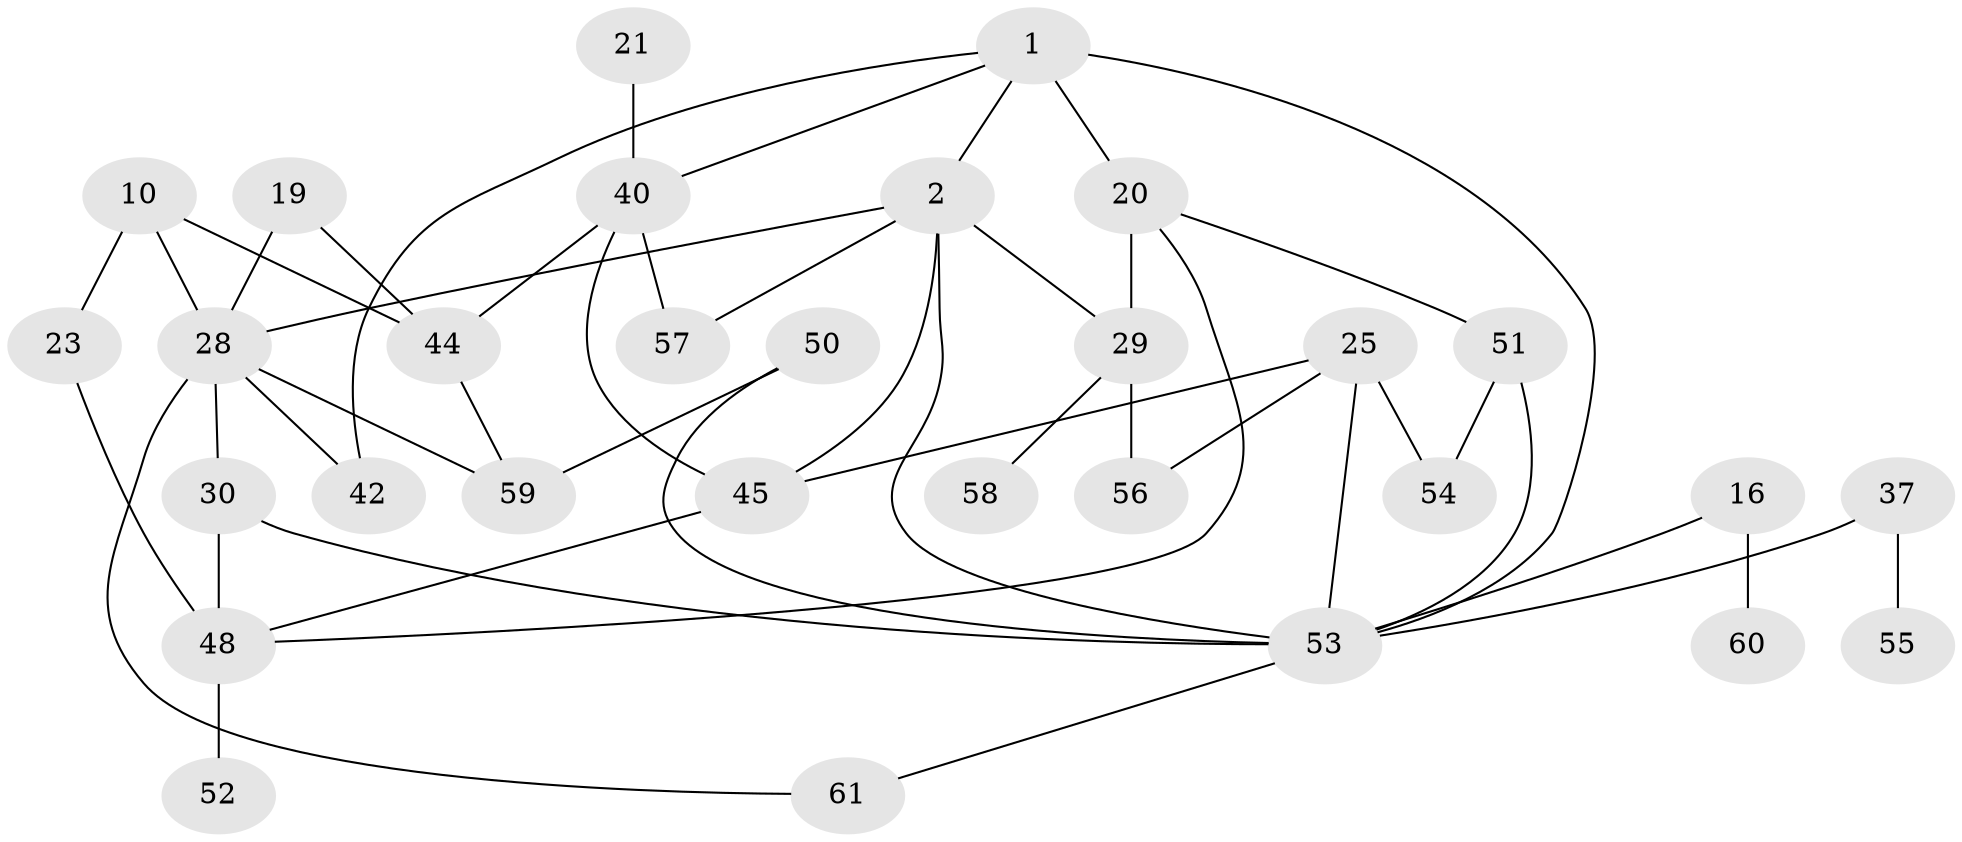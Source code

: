 // original degree distribution, {6: 0.04918032786885246, 7: 0.01639344262295082, 3: 0.2459016393442623, 4: 0.14754098360655737, 5: 0.06557377049180328, 2: 0.3114754098360656, 1: 0.16393442622950818}
// Generated by graph-tools (version 1.1) at 2025/42/03/09/25 04:42:34]
// undirected, 30 vertices, 47 edges
graph export_dot {
graph [start="1"]
  node [color=gray90,style=filled];
  1;
  2;
  10;
  16;
  19;
  20 [super="+6"];
  21;
  23;
  25;
  28 [super="+26+12"];
  29 [super="+24+15+4+11"];
  30;
  37;
  40 [super="+18+9"];
  42 [super="+41"];
  44 [super="+13"];
  45 [super="+27"];
  48 [super="+32+43"];
  50;
  51;
  52;
  53 [super="+14+3+22+46+36+38"];
  54;
  55;
  56;
  57 [super="+35"];
  58;
  59 [super="+47"];
  60 [super="+49"];
  61;
  1 -- 2;
  1 -- 20 [weight=2];
  1 -- 40;
  1 -- 42;
  1 -- 53;
  2 -- 45 [weight=2];
  2 -- 53;
  2 -- 29;
  2 -- 28;
  2 -- 57;
  10 -- 23;
  10 -- 44 [weight=2];
  10 -- 28 [weight=2];
  16 -- 60 [weight=2];
  16 -- 53 [weight=2];
  19 -- 44;
  19 -- 28;
  20 -- 51;
  20 -- 29;
  20 -- 48;
  21 -- 40;
  23 -- 48;
  25 -- 54;
  25 -- 56;
  25 -- 45;
  25 -- 53;
  28 -- 61;
  28 -- 30 [weight=2];
  28 -- 42;
  28 -- 59;
  29 -- 56;
  29 -- 58;
  30 -- 53 [weight=2];
  30 -- 48 [weight=2];
  37 -- 55;
  37 -- 53;
  40 -- 44;
  40 -- 45;
  40 -- 57;
  44 -- 59;
  45 -- 48;
  48 -- 52;
  50 -- 59;
  50 -- 53;
  51 -- 54;
  51 -- 53;
  53 -- 61;
}
